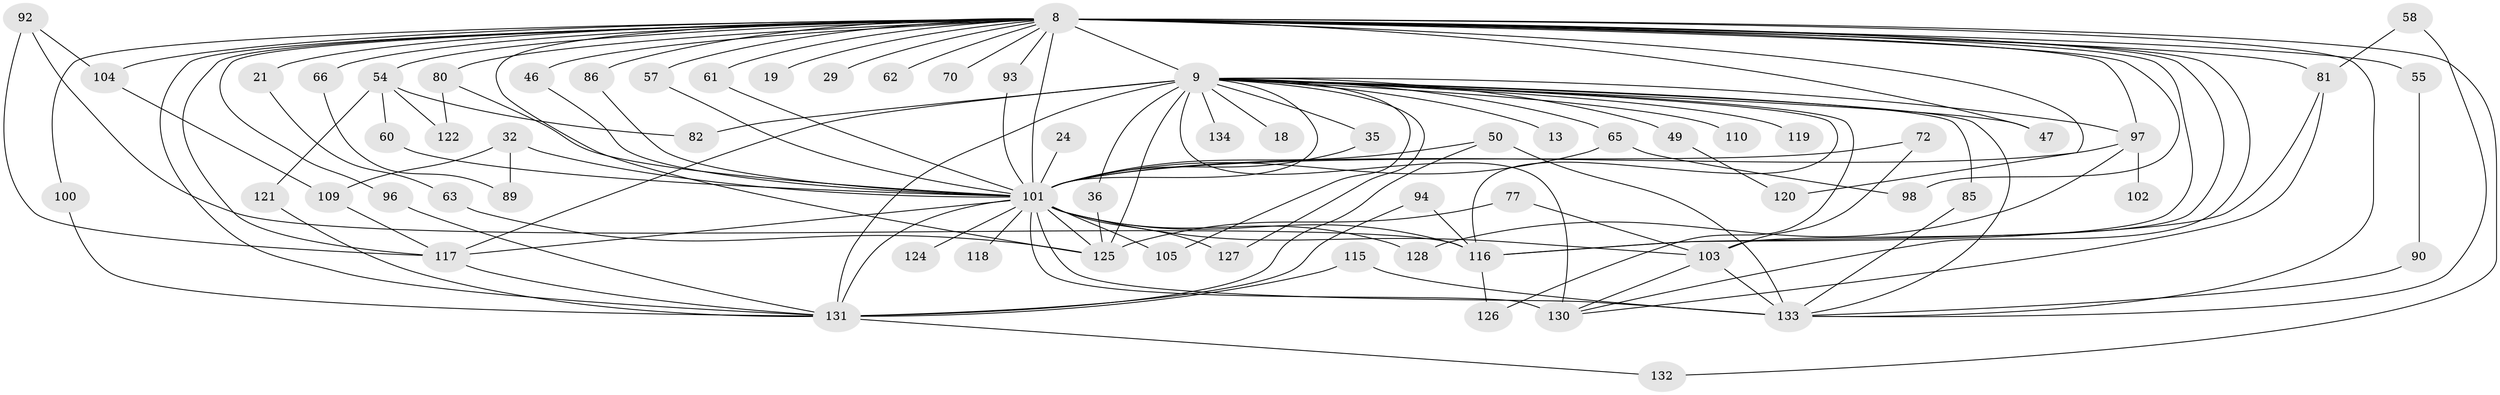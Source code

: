 // original degree distribution, {31: 0.007462686567164179, 30: 0.007462686567164179, 23: 0.014925373134328358, 22: 0.007462686567164179, 13: 0.007462686567164179, 20: 0.007462686567164179, 24: 0.014925373134328358, 25: 0.007462686567164179, 5: 0.05223880597014925, 7: 0.014925373134328358, 2: 0.5223880597014925, 3: 0.22388059701492538, 4: 0.07462686567164178, 8: 0.007462686567164179, 6: 0.029850746268656716}
// Generated by graph-tools (version 1.1) at 2025/45/03/09/25 04:45:43]
// undirected, 67 vertices, 125 edges
graph export_dot {
graph [start="1"]
  node [color=gray90,style=filled];
  8 [super="+4+7"];
  9 [super="+2"];
  13;
  18;
  19;
  21;
  24;
  29;
  32;
  35;
  36;
  46;
  47;
  49;
  50 [super="+26+30"];
  54;
  55;
  57;
  58;
  60 [super="+20"];
  61;
  62;
  63;
  65 [super="+16"];
  66;
  70;
  72;
  77;
  80 [super="+75"];
  81 [super="+11"];
  82;
  85;
  86;
  89;
  90;
  92;
  93;
  94;
  96;
  97 [super="+78"];
  98 [super="+88"];
  100;
  101 [super="+68+10"];
  102;
  103 [super="+27+43"];
  104 [super="+79+14"];
  105;
  109 [super="+71"];
  110;
  115;
  116 [super="+64+114+74"];
  117 [super="+113"];
  118;
  119;
  120 [super="+15"];
  121;
  122;
  124;
  125 [super="+5"];
  126;
  127;
  128;
  130 [super="+76+69+112"];
  131 [super="+38+108+52+129+111"];
  132;
  133 [super="+56+99+106"];
  134;
  8 -- 9 [weight=8];
  8 -- 21 [weight=2];
  8 -- 29 [weight=2];
  8 -- 46;
  8 -- 66 [weight=2];
  8 -- 81 [weight=3];
  8 -- 86;
  8 -- 93;
  8 -- 97 [weight=3];
  8 -- 132;
  8 -- 70 [weight=2];
  8 -- 19 [weight=2];
  8 -- 47;
  8 -- 54 [weight=2];
  8 -- 120 [weight=3];
  8 -- 80 [weight=2];
  8 -- 96;
  8 -- 98 [weight=2];
  8 -- 100;
  8 -- 104 [weight=4];
  8 -- 125 [weight=5];
  8 -- 55 [weight=2];
  8 -- 57;
  8 -- 61;
  8 -- 62 [weight=2];
  8 -- 131 [weight=2];
  8 -- 130;
  8 -- 101 [weight=13];
  8 -- 116;
  8 -- 133 [weight=2];
  8 -- 117 [weight=4];
  8 -- 103 [weight=2];
  9 -- 13 [weight=2];
  9 -- 18 [weight=2];
  9 -- 35;
  9 -- 36;
  9 -- 47;
  9 -- 110 [weight=2];
  9 -- 119 [weight=2];
  9 -- 126;
  9 -- 134;
  9 -- 82;
  9 -- 85;
  9 -- 105;
  9 -- 49;
  9 -- 127;
  9 -- 65;
  9 -- 125 [weight=2];
  9 -- 131 [weight=8];
  9 -- 130 [weight=5];
  9 -- 97;
  9 -- 101 [weight=6];
  9 -- 116;
  9 -- 133;
  9 -- 117;
  21 -- 63;
  24 -- 101 [weight=2];
  32 -- 89;
  32 -- 109;
  32 -- 101 [weight=2];
  35 -- 101;
  36 -- 125;
  46 -- 101;
  49 -- 120;
  50 -- 101 [weight=5];
  50 -- 131;
  50 -- 133;
  54 -- 60;
  54 -- 82;
  54 -- 121;
  54 -- 122;
  55 -- 90;
  57 -- 101;
  58 -- 81;
  58 -- 133;
  60 -- 101;
  61 -- 101;
  63 -- 125;
  65 -- 98;
  65 -- 101 [weight=2];
  66 -- 89;
  72 -- 101;
  72 -- 103;
  77 -- 125;
  77 -- 103;
  80 -- 122;
  80 -- 101;
  81 -- 116;
  81 -- 130;
  85 -- 133;
  86 -- 101;
  90 -- 133;
  92 -- 104;
  92 -- 116;
  92 -- 117;
  93 -- 101;
  94 -- 116;
  94 -- 131;
  96 -- 131;
  97 -- 102 [weight=2];
  97 -- 128;
  97 -- 101;
  100 -- 131;
  101 -- 128;
  101 -- 130 [weight=2];
  101 -- 131 [weight=2];
  101 -- 105;
  101 -- 116 [weight=6];
  101 -- 117 [weight=3];
  101 -- 118 [weight=2];
  101 -- 124 [weight=2];
  101 -- 125 [weight=3];
  101 -- 127;
  101 -- 133 [weight=4];
  101 -- 103;
  103 -- 130;
  103 -- 133;
  104 -- 109;
  109 -- 117;
  115 -- 131;
  115 -- 133;
  116 -- 126;
  117 -- 131 [weight=2];
  121 -- 131;
  131 -- 132;
}
